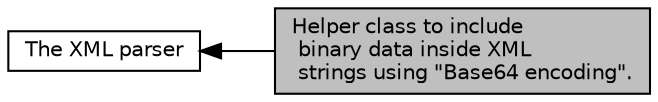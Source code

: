 digraph "Helper class to include binary data inside XML strings using &quot;Base64 encoding&quot;."
{
  edge [fontname="Helvetica",fontsize="10",labelfontname="Helvetica",labelfontsize="10"];
  node [fontname="Helvetica",fontsize="10",shape=box];
  rankdir=LR;
  Node1 [label="Helper class to include\l binary data inside XML\l strings using \"Base64 encoding\".",height=0.2,width=0.4,color="black", fillcolor="grey75", style="filled", fontcolor="black",tooltip=" "];
  Node2 [label="The XML parser",height=0.2,width=0.4,color="black", fillcolor="white", style="filled",URL="$group___x_m_l_parser_general.html",tooltip=" "];
  Node2->Node1 [shape=plaintext, dir="back", style="solid"];
}
